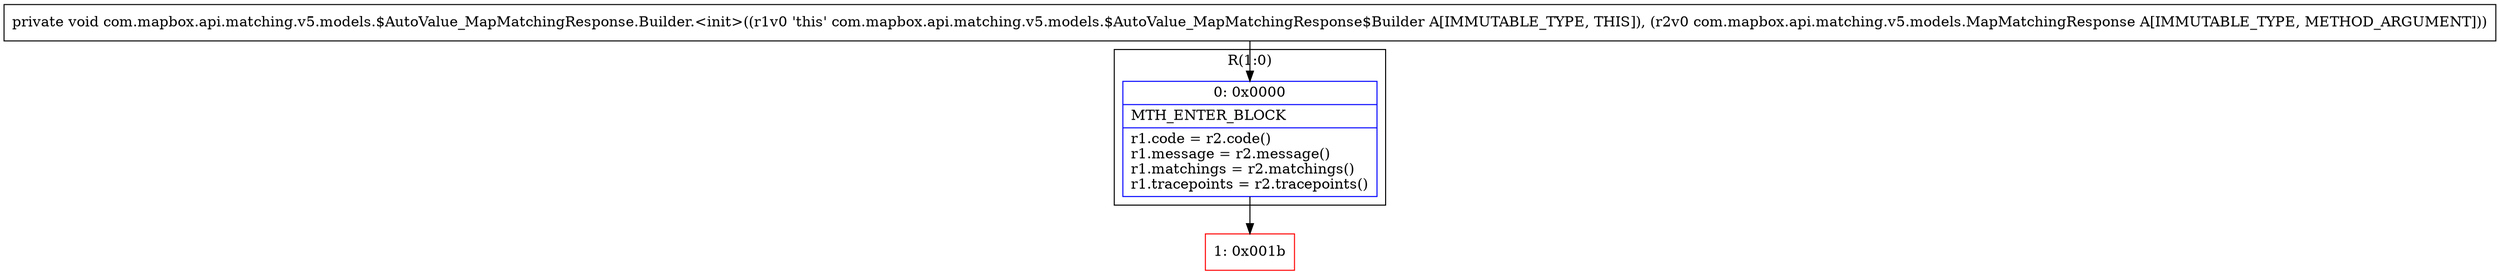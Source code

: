 digraph "CFG forcom.mapbox.api.matching.v5.models.$AutoValue_MapMatchingResponse.Builder.\<init\>(Lcom\/mapbox\/api\/matching\/v5\/models\/MapMatchingResponse;)V" {
subgraph cluster_Region_1109743506 {
label = "R(1:0)";
node [shape=record,color=blue];
Node_0 [shape=record,label="{0\:\ 0x0000|MTH_ENTER_BLOCK\l|r1.code = r2.code()\lr1.message = r2.message()\lr1.matchings = r2.matchings()\lr1.tracepoints = r2.tracepoints()\l}"];
}
Node_1 [shape=record,color=red,label="{1\:\ 0x001b}"];
MethodNode[shape=record,label="{private void com.mapbox.api.matching.v5.models.$AutoValue_MapMatchingResponse.Builder.\<init\>((r1v0 'this' com.mapbox.api.matching.v5.models.$AutoValue_MapMatchingResponse$Builder A[IMMUTABLE_TYPE, THIS]), (r2v0 com.mapbox.api.matching.v5.models.MapMatchingResponse A[IMMUTABLE_TYPE, METHOD_ARGUMENT])) }"];
MethodNode -> Node_0;
Node_0 -> Node_1;
}

